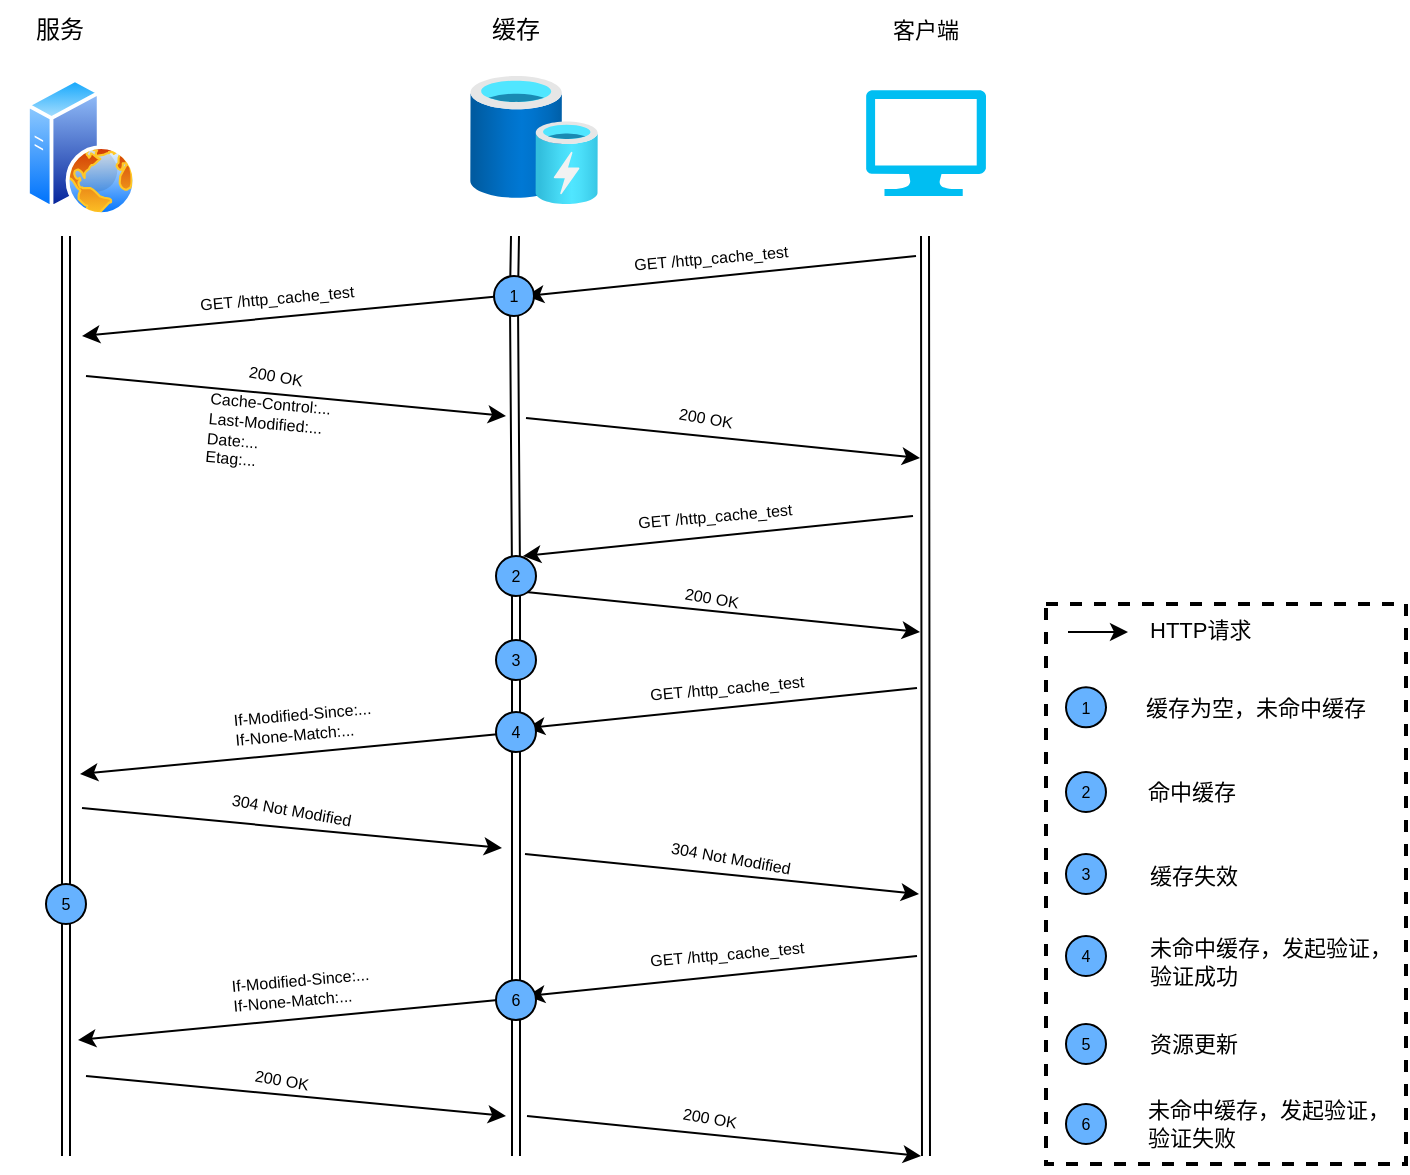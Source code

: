 <mxfile version="19.0.0" type="github">
  <diagram id="au0NJiRwb0H63SD7Jq2o" name="Page-1">
    <mxGraphModel dx="946" dy="645" grid="1" gridSize="10" guides="1" tooltips="1" connect="1" arrows="1" fold="1" page="1" pageScale="1" pageWidth="827" pageHeight="1169" math="0" shadow="0">
      <root>
        <mxCell id="0" />
        <mxCell id="1" parent="0" />
        <mxCell id="0MbOEExsgdYzCz0NGTzT-52" value="" style="shape=link;html=1;rounded=0;startArrow=none;endArrow=none;" parent="1" source="0MbOEExsgdYzCz0NGTzT-43" target="0MbOEExsgdYzCz0NGTzT-51" edge="1">
          <mxGeometry width="100" relative="1" as="geometry">
            <mxPoint x="405" y="380" as="sourcePoint" />
            <mxPoint x="405" y="660.0" as="targetPoint" />
          </mxGeometry>
        </mxCell>
        <mxCell id="0MbOEExsgdYzCz0NGTzT-1" value="" style="aspect=fixed;html=1;points=[];align=center;image;fontSize=12;image=img/lib/azure2/general/Cache.svg;" parent="1" vertex="1">
          <mxGeometry x="382" y="120" width="64" height="64" as="geometry" />
        </mxCell>
        <mxCell id="0MbOEExsgdYzCz0NGTzT-2" value="" style="aspect=fixed;perimeter=ellipsePerimeter;html=1;align=center;shadow=0;dashed=0;spacingTop=3;image;image=img/lib/active_directory/web_server.svg;" parent="1" vertex="1">
          <mxGeometry x="160" y="121" width="55.2" height="69" as="geometry" />
        </mxCell>
        <mxCell id="0MbOEExsgdYzCz0NGTzT-3" value="" style="verticalLabelPosition=bottom;html=1;verticalAlign=top;align=center;strokeColor=none;fillColor=#00BEF2;shape=mxgraph.azure.computer;pointerEvents=1;" parent="1" vertex="1">
          <mxGeometry x="580" y="127" width="60" height="53" as="geometry" />
        </mxCell>
        <mxCell id="0MbOEExsgdYzCz0NGTzT-4" value="" style="shape=link;html=1;rounded=0;" parent="1" edge="1">
          <mxGeometry width="100" relative="1" as="geometry">
            <mxPoint x="180" y="200" as="sourcePoint" />
            <mxPoint x="180" y="660" as="targetPoint" />
          </mxGeometry>
        </mxCell>
        <mxCell id="0MbOEExsgdYzCz0NGTzT-5" value="缓存" style="text;html=1;strokeColor=none;fillColor=none;align=center;verticalAlign=middle;whiteSpace=wrap;rounded=0;" parent="1" vertex="1">
          <mxGeometry x="375" y="82" width="60" height="30" as="geometry" />
        </mxCell>
        <mxCell id="0MbOEExsgdYzCz0NGTzT-6" value="服务" style="text;html=1;strokeColor=none;fillColor=none;align=center;verticalAlign=middle;whiteSpace=wrap;rounded=0;" parent="1" vertex="1">
          <mxGeometry x="147" y="82" width="60" height="30" as="geometry" />
        </mxCell>
        <mxCell id="0MbOEExsgdYzCz0NGTzT-7" value="" style="shape=link;html=1;rounded=0;startArrow=none;" parent="1" source="0MbOEExsgdYzCz0NGTzT-51" edge="1">
          <mxGeometry width="100" relative="1" as="geometry">
            <mxPoint x="404.5" y="200" as="sourcePoint" />
            <mxPoint x="405" y="660" as="targetPoint" />
          </mxGeometry>
        </mxCell>
        <mxCell id="0MbOEExsgdYzCz0NGTzT-8" value="" style="shape=link;html=1;rounded=0;" parent="1" edge="1">
          <mxGeometry width="100" relative="1" as="geometry">
            <mxPoint x="609.5" y="200" as="sourcePoint" />
            <mxPoint x="610" y="660" as="targetPoint" />
          </mxGeometry>
        </mxCell>
        <mxCell id="0MbOEExsgdYzCz0NGTzT-9" value="" style="endArrow=classic;html=1;rounded=0;" parent="1" edge="1">
          <mxGeometry width="50" height="50" relative="1" as="geometry">
            <mxPoint x="605" y="210" as="sourcePoint" />
            <mxPoint x="410" y="230" as="targetPoint" />
          </mxGeometry>
        </mxCell>
        <mxCell id="0MbOEExsgdYzCz0NGTzT-11" value="" style="endArrow=classic;html=1;rounded=0;" parent="1" edge="1">
          <mxGeometry width="50" height="50" relative="1" as="geometry">
            <mxPoint x="398" y="230" as="sourcePoint" />
            <mxPoint x="188" y="250" as="targetPoint" />
          </mxGeometry>
        </mxCell>
        <mxCell id="0MbOEExsgdYzCz0NGTzT-12" value="&lt;font style=&quot;font-size: 8px;&quot;&gt;GET /http_cache_test&lt;/font&gt;" style="text;html=1;align=center;verticalAlign=middle;resizable=0;points=[];autosize=1;strokeColor=none;fillColor=none;rotation=-5;" parent="1" vertex="1">
          <mxGeometry x="457" y="200" width="90" height="20" as="geometry" />
        </mxCell>
        <mxCell id="0MbOEExsgdYzCz0NGTzT-13" value="&lt;font style=&quot;font-size: 8px;&quot;&gt;GET /http_cache_test&lt;/font&gt;" style="text;html=1;align=center;verticalAlign=middle;resizable=0;points=[];autosize=1;strokeColor=none;fillColor=none;rotation=-5;" parent="1" vertex="1">
          <mxGeometry x="240" y="220" width="90" height="20" as="geometry" />
        </mxCell>
        <mxCell id="0MbOEExsgdYzCz0NGTzT-14" value="" style="endArrow=classic;html=1;rounded=0;" parent="1" edge="1">
          <mxGeometry width="50" height="50" relative="1" as="geometry">
            <mxPoint x="190" y="270" as="sourcePoint" />
            <mxPoint x="400" y="290" as="targetPoint" />
          </mxGeometry>
        </mxCell>
        <mxCell id="0MbOEExsgdYzCz0NGTzT-15" value="200 OK" style="text;html=1;strokeColor=none;fillColor=none;align=center;verticalAlign=middle;whiteSpace=wrap;rounded=0;fontSize=8;rotation=10;" parent="1" vertex="1">
          <mxGeometry x="255" y="255" width="60" height="30" as="geometry" />
        </mxCell>
        <mxCell id="0MbOEExsgdYzCz0NGTzT-16" value="Cache-Control:...&lt;br&gt;Last-Modified:...&lt;br&gt;Date:...&lt;br&gt;Etag:..." style="text;html=1;strokeColor=none;fillColor=none;align=left;verticalAlign=middle;whiteSpace=wrap;rounded=0;fontSize=8;rotation=5;" parent="1" vertex="1">
          <mxGeometry x="249" y="285" width="100" height="30" as="geometry" />
        </mxCell>
        <mxCell id="0MbOEExsgdYzCz0NGTzT-17" value="" style="endArrow=classic;html=1;rounded=0;" parent="1" edge="1">
          <mxGeometry width="50" height="50" relative="1" as="geometry">
            <mxPoint x="410" y="291" as="sourcePoint" />
            <mxPoint x="607" y="311" as="targetPoint" />
          </mxGeometry>
        </mxCell>
        <mxCell id="0MbOEExsgdYzCz0NGTzT-18" value="" style="endArrow=classic;html=1;rounded=0;" parent="1" edge="1">
          <mxGeometry width="50" height="50" relative="1" as="geometry">
            <mxPoint x="603.5" y="340" as="sourcePoint" />
            <mxPoint x="408.5" y="360" as="targetPoint" />
          </mxGeometry>
        </mxCell>
        <mxCell id="0MbOEExsgdYzCz0NGTzT-19" value="200 OK" style="text;html=1;strokeColor=none;fillColor=none;align=center;verticalAlign=middle;whiteSpace=wrap;rounded=0;fontSize=8;rotation=10;" parent="1" vertex="1">
          <mxGeometry x="470" y="276" width="60" height="30" as="geometry" />
        </mxCell>
        <mxCell id="0MbOEExsgdYzCz0NGTzT-20" value="" style="endArrow=classic;html=1;rounded=0;" parent="1" edge="1">
          <mxGeometry width="50" height="50" relative="1" as="geometry">
            <mxPoint x="410" y="378" as="sourcePoint" />
            <mxPoint x="607" y="398" as="targetPoint" />
          </mxGeometry>
        </mxCell>
        <mxCell id="0MbOEExsgdYzCz0NGTzT-21" value="&lt;font style=&quot;font-size: 8px;&quot;&gt;GET /http_cache_test&lt;/font&gt;" style="text;html=1;align=center;verticalAlign=middle;resizable=0;points=[];autosize=1;strokeColor=none;fillColor=none;rotation=-5;" parent="1" vertex="1">
          <mxGeometry x="459" y="329" width="90" height="20" as="geometry" />
        </mxCell>
        <mxCell id="0MbOEExsgdYzCz0NGTzT-22" value="200 OK" style="text;html=1;strokeColor=none;fillColor=none;align=center;verticalAlign=middle;whiteSpace=wrap;rounded=0;fontSize=8;rotation=10;" parent="1" vertex="1">
          <mxGeometry x="473" y="366" width="60" height="30" as="geometry" />
        </mxCell>
        <mxCell id="0MbOEExsgdYzCz0NGTzT-23" value="" style="endArrow=classic;html=1;rounded=0;" parent="1" edge="1">
          <mxGeometry width="50" height="50" relative="1" as="geometry">
            <mxPoint x="605.5" y="426" as="sourcePoint" />
            <mxPoint x="410.5" y="446" as="targetPoint" />
          </mxGeometry>
        </mxCell>
        <mxCell id="0MbOEExsgdYzCz0NGTzT-24" value="&lt;font style=&quot;font-size: 8px;&quot;&gt;GET /http_cache_test&lt;/font&gt;" style="text;html=1;align=center;verticalAlign=middle;resizable=0;points=[];autosize=1;strokeColor=none;fillColor=none;rotation=-5;" parent="1" vertex="1">
          <mxGeometry x="465" y="415" width="90" height="20" as="geometry" />
        </mxCell>
        <mxCell id="0MbOEExsgdYzCz0NGTzT-25" value="" style="endArrow=classic;html=1;rounded=0;" parent="1" edge="1">
          <mxGeometry width="50" height="50" relative="1" as="geometry">
            <mxPoint x="397" y="449" as="sourcePoint" />
            <mxPoint x="187" y="469" as="targetPoint" />
          </mxGeometry>
        </mxCell>
        <mxCell id="0MbOEExsgdYzCz0NGTzT-26" value="" style="endArrow=classic;html=1;rounded=0;" parent="1" edge="1">
          <mxGeometry width="50" height="50" relative="1" as="geometry">
            <mxPoint x="188" y="486" as="sourcePoint" />
            <mxPoint x="398" y="506" as="targetPoint" />
          </mxGeometry>
        </mxCell>
        <mxCell id="0MbOEExsgdYzCz0NGTzT-27" value="" style="endArrow=classic;html=1;rounded=0;" parent="1" edge="1">
          <mxGeometry width="50" height="50" relative="1" as="geometry">
            <mxPoint x="409.5" y="509" as="sourcePoint" />
            <mxPoint x="606.5" y="529" as="targetPoint" />
          </mxGeometry>
        </mxCell>
        <mxCell id="0MbOEExsgdYzCz0NGTzT-28" value="" style="endArrow=classic;html=1;rounded=0;" parent="1" edge="1">
          <mxGeometry width="50" height="50" relative="1" as="geometry">
            <mxPoint x="605.5" y="560" as="sourcePoint" />
            <mxPoint x="410.5" y="580" as="targetPoint" />
          </mxGeometry>
        </mxCell>
        <mxCell id="0MbOEExsgdYzCz0NGTzT-29" value="" style="endArrow=classic;html=1;rounded=0;" parent="1" edge="1">
          <mxGeometry width="50" height="50" relative="1" as="geometry">
            <mxPoint x="396" y="582" as="sourcePoint" />
            <mxPoint x="186" y="602" as="targetPoint" />
          </mxGeometry>
        </mxCell>
        <mxCell id="0MbOEExsgdYzCz0NGTzT-30" value="" style="endArrow=classic;html=1;rounded=0;" parent="1" edge="1">
          <mxGeometry width="50" height="50" relative="1" as="geometry">
            <mxPoint x="190" y="620" as="sourcePoint" />
            <mxPoint x="400" y="640" as="targetPoint" />
          </mxGeometry>
        </mxCell>
        <mxCell id="0MbOEExsgdYzCz0NGTzT-32" value="" style="endArrow=classic;html=1;rounded=0;" parent="1" edge="1">
          <mxGeometry width="50" height="50" relative="1" as="geometry">
            <mxPoint x="410.5" y="640" as="sourcePoint" />
            <mxPoint x="607.5" y="660" as="targetPoint" />
          </mxGeometry>
        </mxCell>
        <mxCell id="0MbOEExsgdYzCz0NGTzT-33" value="304 Not Modified" style="text;html=1;strokeColor=none;fillColor=none;align=center;verticalAlign=middle;whiteSpace=wrap;rounded=0;fontSize=8;rotation=10;" parent="1" vertex="1">
          <mxGeometry x="468.79" y="496.34" width="87" height="30" as="geometry" />
        </mxCell>
        <mxCell id="0MbOEExsgdYzCz0NGTzT-34" value="200 OK" style="text;html=1;strokeColor=none;fillColor=none;align=center;verticalAlign=middle;whiteSpace=wrap;rounded=0;fontSize=8;rotation=10;" parent="1" vertex="1">
          <mxGeometry x="472" y="626" width="60" height="30" as="geometry" />
        </mxCell>
        <mxCell id="0MbOEExsgdYzCz0NGTzT-35" value="200 OK" style="text;html=1;strokeColor=none;fillColor=none;align=center;verticalAlign=middle;whiteSpace=wrap;rounded=0;fontSize=8;rotation=10;" parent="1" vertex="1">
          <mxGeometry x="258" y="607" width="60" height="30" as="geometry" />
        </mxCell>
        <mxCell id="0MbOEExsgdYzCz0NGTzT-36" value="304 Not Modified" style="text;html=1;strokeColor=none;fillColor=none;align=center;verticalAlign=middle;whiteSpace=wrap;rounded=0;fontSize=8;rotation=10;" parent="1" vertex="1">
          <mxGeometry x="241.68" y="471.65" width="102" height="30" as="geometry" />
        </mxCell>
        <mxCell id="0MbOEExsgdYzCz0NGTzT-37" value="&lt;div style=&quot;text-align: left;&quot;&gt;&lt;span style=&quot;font-size: 8px;&quot;&gt;If-Modified-Since:...&lt;/span&gt;&lt;/div&gt;&lt;font style=&quot;font-size: 8px;&quot;&gt;&lt;div style=&quot;text-align: left;&quot;&gt;If-None-Match:...&lt;/div&gt;&lt;/font&gt;" style="text;html=1;align=center;verticalAlign=middle;resizable=0;points=[];autosize=1;strokeColor=none;fillColor=none;rotation=-5;" parent="1" vertex="1">
          <mxGeometry x="258" y="422" width="80" height="40" as="geometry" />
        </mxCell>
        <mxCell id="0MbOEExsgdYzCz0NGTzT-38" value="&lt;div style=&quot;text-align: left;&quot;&gt;&lt;span style=&quot;font-size: 8px;&quot;&gt;If-Modified-Since:...&lt;/span&gt;&lt;/div&gt;&lt;font style=&quot;font-size: 8px;&quot;&gt;&lt;div style=&quot;text-align: left;&quot;&gt;If-None-Match:...&lt;/div&gt;&lt;/font&gt;" style="text;html=1;align=center;verticalAlign=middle;resizable=0;points=[];autosize=1;strokeColor=none;fillColor=none;rotation=-5;" parent="1" vertex="1">
          <mxGeometry x="257" y="555" width="80" height="40" as="geometry" />
        </mxCell>
        <mxCell id="0MbOEExsgdYzCz0NGTzT-39" value="&lt;font style=&quot;font-size: 8px;&quot;&gt;GET /http_cache_test&lt;/font&gt;" style="text;html=1;align=center;verticalAlign=middle;resizable=0;points=[];autosize=1;strokeColor=none;fillColor=none;rotation=-5;" parent="1" vertex="1">
          <mxGeometry x="465" y="548" width="90" height="20" as="geometry" />
        </mxCell>
        <mxCell id="0MbOEExsgdYzCz0NGTzT-41" value="1" style="ellipse;whiteSpace=wrap;html=1;aspect=fixed;fontSize=8;fillColor=#66B2FF;" parent="1" vertex="1">
          <mxGeometry x="680" y="425.65" width="20" height="20" as="geometry" />
        </mxCell>
        <mxCell id="0MbOEExsgdYzCz0NGTzT-40" value="1" style="ellipse;whiteSpace=wrap;html=1;aspect=fixed;fontSize=8;fillColor=#66B2FF;" parent="1" vertex="1">
          <mxGeometry x="394" y="220" width="20" height="20" as="geometry" />
        </mxCell>
        <mxCell id="0MbOEExsgdYzCz0NGTzT-42" value="" style="shape=link;html=1;rounded=0;endArrow=none;" parent="1" target="0MbOEExsgdYzCz0NGTzT-40" edge="1">
          <mxGeometry width="100" relative="1" as="geometry">
            <mxPoint x="404.5" y="200" as="sourcePoint" />
            <mxPoint x="405" y="660" as="targetPoint" />
          </mxGeometry>
        </mxCell>
        <mxCell id="0MbOEExsgdYzCz0NGTzT-43" value="2" style="ellipse;whiteSpace=wrap;html=1;aspect=fixed;fontSize=8;fillColor=#66B2FF;" parent="1" vertex="1">
          <mxGeometry x="395" y="360" width="20" height="20" as="geometry" />
        </mxCell>
        <mxCell id="0MbOEExsgdYzCz0NGTzT-45" value="" style="shape=link;html=1;rounded=0;startArrow=none;endArrow=none;" parent="1" source="0MbOEExsgdYzCz0NGTzT-40" target="0MbOEExsgdYzCz0NGTzT-43" edge="1">
          <mxGeometry width="100" relative="1" as="geometry">
            <mxPoint x="404.019" y="240.0" as="sourcePoint" />
            <mxPoint x="405" y="660" as="targetPoint" />
          </mxGeometry>
        </mxCell>
        <mxCell id="0MbOEExsgdYzCz0NGTzT-46" value="3" style="ellipse;whiteSpace=wrap;html=1;aspect=fixed;fontSize=8;fillColor=#66B2FF;" parent="1" vertex="1">
          <mxGeometry x="395" y="402" width="20" height="20" as="geometry" />
        </mxCell>
        <mxCell id="0MbOEExsgdYzCz0NGTzT-50" value="&lt;font style=&quot;font-size: 11px;&quot;&gt;客户端&lt;/font&gt;" style="text;html=1;strokeColor=none;fillColor=none;align=center;verticalAlign=middle;whiteSpace=wrap;rounded=0;fontSize=8;" parent="1" vertex="1">
          <mxGeometry x="580" y="82" width="60" height="30" as="geometry" />
        </mxCell>
        <mxCell id="0MbOEExsgdYzCz0NGTzT-51" value="4" style="ellipse;whiteSpace=wrap;html=1;aspect=fixed;fontSize=8;fillColor=#66B2FF;" parent="1" vertex="1">
          <mxGeometry x="395" y="438" width="20" height="20" as="geometry" />
        </mxCell>
        <mxCell id="0MbOEExsgdYzCz0NGTzT-53" value="5" style="ellipse;whiteSpace=wrap;html=1;aspect=fixed;fontSize=8;fillColor=#66B2FF;" parent="1" vertex="1">
          <mxGeometry x="170" y="524" width="20" height="20" as="geometry" />
        </mxCell>
        <mxCell id="0MbOEExsgdYzCz0NGTzT-55" value="6" style="ellipse;whiteSpace=wrap;html=1;aspect=fixed;fontSize=8;fillColor=#66B2FF;" parent="1" vertex="1">
          <mxGeometry x="395" y="572" width="20" height="20" as="geometry" />
        </mxCell>
        <mxCell id="0MbOEExsgdYzCz0NGTzT-56" value="缓存为空，未命中缓存" style="text;html=1;strokeColor=none;fillColor=none;align=center;verticalAlign=middle;whiteSpace=wrap;rounded=0;fontSize=11;" parent="1" vertex="1">
          <mxGeometry x="710" y="420.65" width="130" height="30" as="geometry" />
        </mxCell>
        <mxCell id="0MbOEExsgdYzCz0NGTzT-57" value="2" style="ellipse;whiteSpace=wrap;html=1;aspect=fixed;fontSize=8;fillColor=#66B2FF;" parent="1" vertex="1">
          <mxGeometry x="680" y="468" width="20" height="20" as="geometry" />
        </mxCell>
        <mxCell id="0MbOEExsgdYzCz0NGTzT-58" value="命中缓存" style="text;html=1;strokeColor=none;fillColor=none;align=left;verticalAlign=middle;whiteSpace=wrap;rounded=0;fontSize=11;" parent="1" vertex="1">
          <mxGeometry x="719" y="463" width="130" height="30" as="geometry" />
        </mxCell>
        <mxCell id="0MbOEExsgdYzCz0NGTzT-59" value="3" style="ellipse;whiteSpace=wrap;html=1;aspect=fixed;fontSize=8;fillColor=#66B2FF;" parent="1" vertex="1">
          <mxGeometry x="680" y="509" width="20" height="20" as="geometry" />
        </mxCell>
        <mxCell id="0MbOEExsgdYzCz0NGTzT-60" value="缓存失效" style="text;html=1;strokeColor=none;fillColor=none;align=left;verticalAlign=middle;whiteSpace=wrap;rounded=0;fontSize=11;" parent="1" vertex="1">
          <mxGeometry x="720" y="505" width="130" height="30" as="geometry" />
        </mxCell>
        <mxCell id="0MbOEExsgdYzCz0NGTzT-61" value="4" style="ellipse;whiteSpace=wrap;html=1;aspect=fixed;fontSize=8;fillColor=#66B2FF;" parent="1" vertex="1">
          <mxGeometry x="680" y="550" width="20" height="20" as="geometry" />
        </mxCell>
        <mxCell id="0MbOEExsgdYzCz0NGTzT-62" value="未命中缓存，发起验证，验证成功" style="text;html=1;strokeColor=none;fillColor=none;align=left;verticalAlign=middle;whiteSpace=wrap;rounded=0;fontSize=11;" parent="1" vertex="1">
          <mxGeometry x="720" y="548" width="130" height="30" as="geometry" />
        </mxCell>
        <mxCell id="0MbOEExsgdYzCz0NGTzT-63" value="5" style="ellipse;whiteSpace=wrap;html=1;aspect=fixed;fontSize=8;fillColor=#66B2FF;" parent="1" vertex="1">
          <mxGeometry x="680" y="594" width="20" height="20" as="geometry" />
        </mxCell>
        <mxCell id="0MbOEExsgdYzCz0NGTzT-64" value="资源更新" style="text;html=1;strokeColor=none;fillColor=none;align=left;verticalAlign=middle;whiteSpace=wrap;rounded=0;fontSize=11;" parent="1" vertex="1">
          <mxGeometry x="720" y="589" width="130" height="30" as="geometry" />
        </mxCell>
        <mxCell id="0MbOEExsgdYzCz0NGTzT-65" value="6" style="ellipse;whiteSpace=wrap;html=1;aspect=fixed;fontSize=8;fillColor=#66B2FF;" parent="1" vertex="1">
          <mxGeometry x="680" y="634" width="20" height="20" as="geometry" />
        </mxCell>
        <mxCell id="0MbOEExsgdYzCz0NGTzT-66" value="未命中缓存，发起验证，验证失败" style="text;html=1;strokeColor=none;fillColor=none;align=left;verticalAlign=middle;whiteSpace=wrap;rounded=0;fontSize=11;" parent="1" vertex="1">
          <mxGeometry x="719" y="629" width="130" height="30" as="geometry" />
        </mxCell>
        <mxCell id="0MbOEExsgdYzCz0NGTzT-67" value="" style="endArrow=classic;html=1;rounded=0;fontSize=11;" parent="1" edge="1">
          <mxGeometry width="50" height="50" relative="1" as="geometry">
            <mxPoint x="681" y="398" as="sourcePoint" />
            <mxPoint x="711" y="398" as="targetPoint" />
          </mxGeometry>
        </mxCell>
        <mxCell id="0MbOEExsgdYzCz0NGTzT-68" value="HTTP请求" style="text;html=1;strokeColor=none;fillColor=none;align=left;verticalAlign=middle;whiteSpace=wrap;rounded=0;fontSize=11;" parent="1" vertex="1">
          <mxGeometry x="720" y="382" width="130" height="30" as="geometry" />
        </mxCell>
        <mxCell id="0MbOEExsgdYzCz0NGTzT-69" value="" style="rounded=0;whiteSpace=wrap;html=1;fontSize=11;fillColor=none;fontColor=default;dashed=1;strokeWidth=2;" parent="1" vertex="1">
          <mxGeometry x="670" y="384" width="180" height="280" as="geometry" />
        </mxCell>
      </root>
    </mxGraphModel>
  </diagram>
</mxfile>
